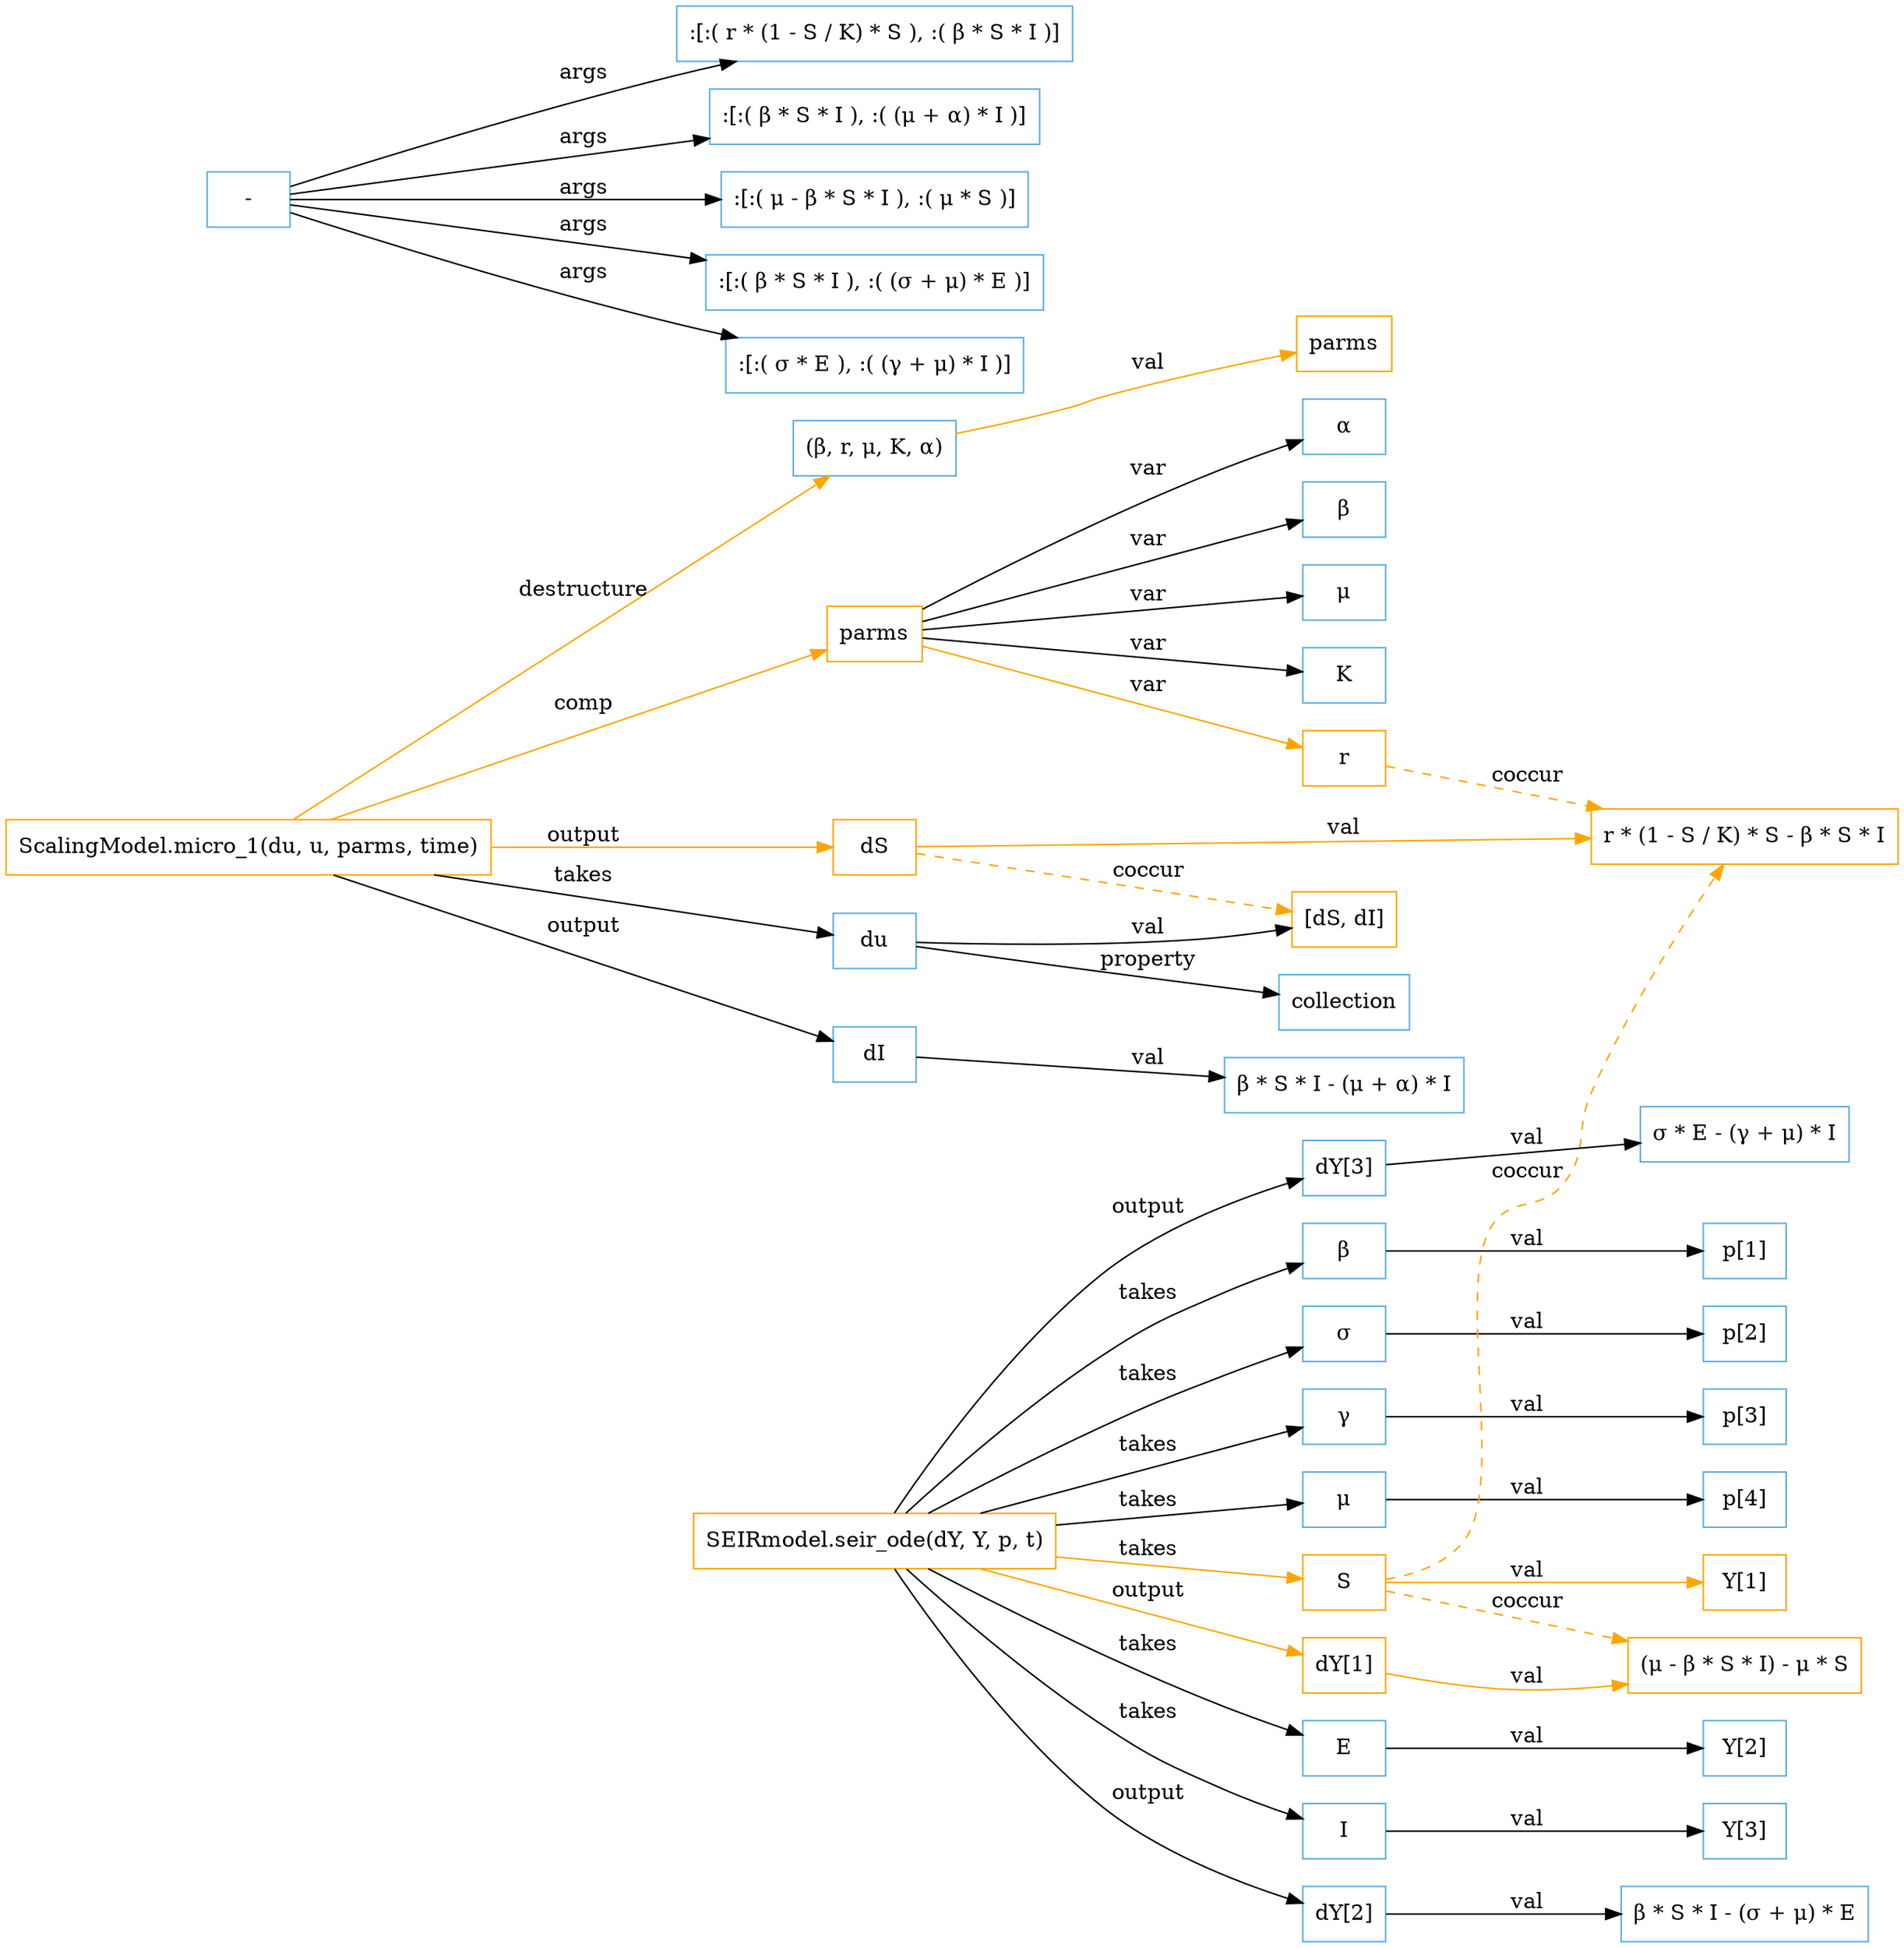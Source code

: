 digraph G_code_and_markdown {
  rankdir="LR"
  node[shape=box, fillcolor="#AAAAAA"]
  node [color="#5DADE2"]
// 1 [label="ScalingModel"];
2 [label="(β, r, μ, K, α)"];
3 [color="orange" , label="parms"];
4 [color="orange" , label="parms"];
5 [label="β"];
6 [color="orange" , label="r"];
7 [label="μ"];
8 [label="K"];
9 [label="α"];
10 [color="orange" , label="dS"];
11 [color="orange" , label="r * (1 - S / K) * S - β * S * I"];
12 [label="-"];
13 [label=":[:( r * (1 - S / K) * S ), :( β * S * I )]"];
14 [label="dI"];
15 [label="β * S * I - (μ + α) * I"];
16 [label=":[:( β * S * I ), :( (μ + α) * I )]"];
17 [label="du"];
18 [color="orange" , label="[dS, dI]"];
19 [label="collection"];
20 [color="orange" , label="ScalingModel.micro_1(du, u, parms, time)"];
// 21 [label="SEIRmodel"];
22 [label="β"];
23 [label="p[1]"];
24 [label="σ"];
25 [label="p[2]"];
26 [label="γ"];
27 [label="p[3]"];
28 [label="μ"];
29 [label="p[4]"];
30 [color="orange" , label="S"];
31 [color="orange" , label="Y[1]"];
32 [label="E"];
33 [label="Y[2]"];
34 [label="I"];
35 [label="Y[3]"];
36 [color="orange" , label="dY[1]"];
37 [color="orange" , label="(μ - β * S * I) - μ * S"];
38 [label=":[:( μ - β * S * I ), :( μ * S )]"];
39 [label="dY[2]"];
40 [label="β * S * I - (σ + μ) * E"];
41 [label=":[:( β * S * I ), :( (σ + μ) * E )]"];
42 [label="dY[3]"];
43 [label="σ * E - (γ + μ) * I"];
44 [label=":[:( σ * E ), :( (γ + μ) * I )]"];
45 [color="orange" , label="SEIRmodel.seir_ode(dY, Y, p, t)"];
// 1 -> 2 [label="destructure"];
// 1 -> 4 [label="comp"];
// 1 -> 10 [label="output"];
// 1 -> 12 [label="input"];
// 1 -> 14 [label="output"];
// 1 -> 17 [label="takes"];
2 -> 3 [label="val", color="orange"];
4 -> 5 [label="var"];
4 -> 6 [label="var", color="orange"];
4 -> 7 [label="var"];
4 -> 8 [label="var"];
4 -> 9 [label="var"];
10 -> 11 [label="val", color="orange"];
12 -> 13 [label="args"];
12 -> 16 [label="args"];
12 -> 38 [label="args"];
12 -> 41 [label="args"];
12 -> 44 [label="args"];
14 -> 15 [label="val"];
17 -> 18 [label="val"];
17 -> 19 [label="property"];
20 -> 2 [label="destructure", color="orange"];
20 -> 4 [label="comp", color="orange"];
20 -> 10 [label="output", color="orange"];
// 20 -> 12 [label="input"];
20 -> 14 [label="output"];
20 -> 17 [label="takes"];
// 21 -> 12 [label="input"];
// 21 -> 22 [label="takes"];
// 21 -> 24 [label="takes"];
// 21 -> 26 [label="takes"];
// 21 -> 28 [label="takes"];
// 21 -> 30 [label="takes"];
// 21 -> 32 [label="takes"];
// 21 -> 34 [label="takes"];
// 21 -> 36 [label="output"];
// 21 -> 39 [label="output"];
// 21 -> 42 [label="output"];
22 -> 23 [label="val"];
24 -> 25 [label="val"];
26 -> 27 [label="val"];
28 -> 29 [label="val"];
30 -> 31 [label="val", color="orange"];
32 -> 33 [label="val"];
34 -> 35 [label="val"];
36 -> 37 [label="val", color="orange"];
39 -> 40 [label="val"];
42 -> 43 [label="val"];
// 45 -> 12 [label="input"];
45 -> 22 [label="takes"];
45 -> 24 [label="takes"];
45 -> 26 [label="takes"];
45 -> 28 [label="takes"];
45 -> 30 [label="takes", color="orange"];
45 -> 32 [label="takes"];
45 -> 34 [label="takes"];
45 -> 36 [label="output", color="orange"];
45 -> 39 [label="output"];
45 -> 42 [label="output"];

6->11 [label="coccur", style=dashed, color="orange"];
30->11 [label="coccur", style=dashed, color="orange"];
10->18 [label="coccur", style=dashed, color="orange"];
30->37 [label="coccur", style=dashed, color="orange"];

}
